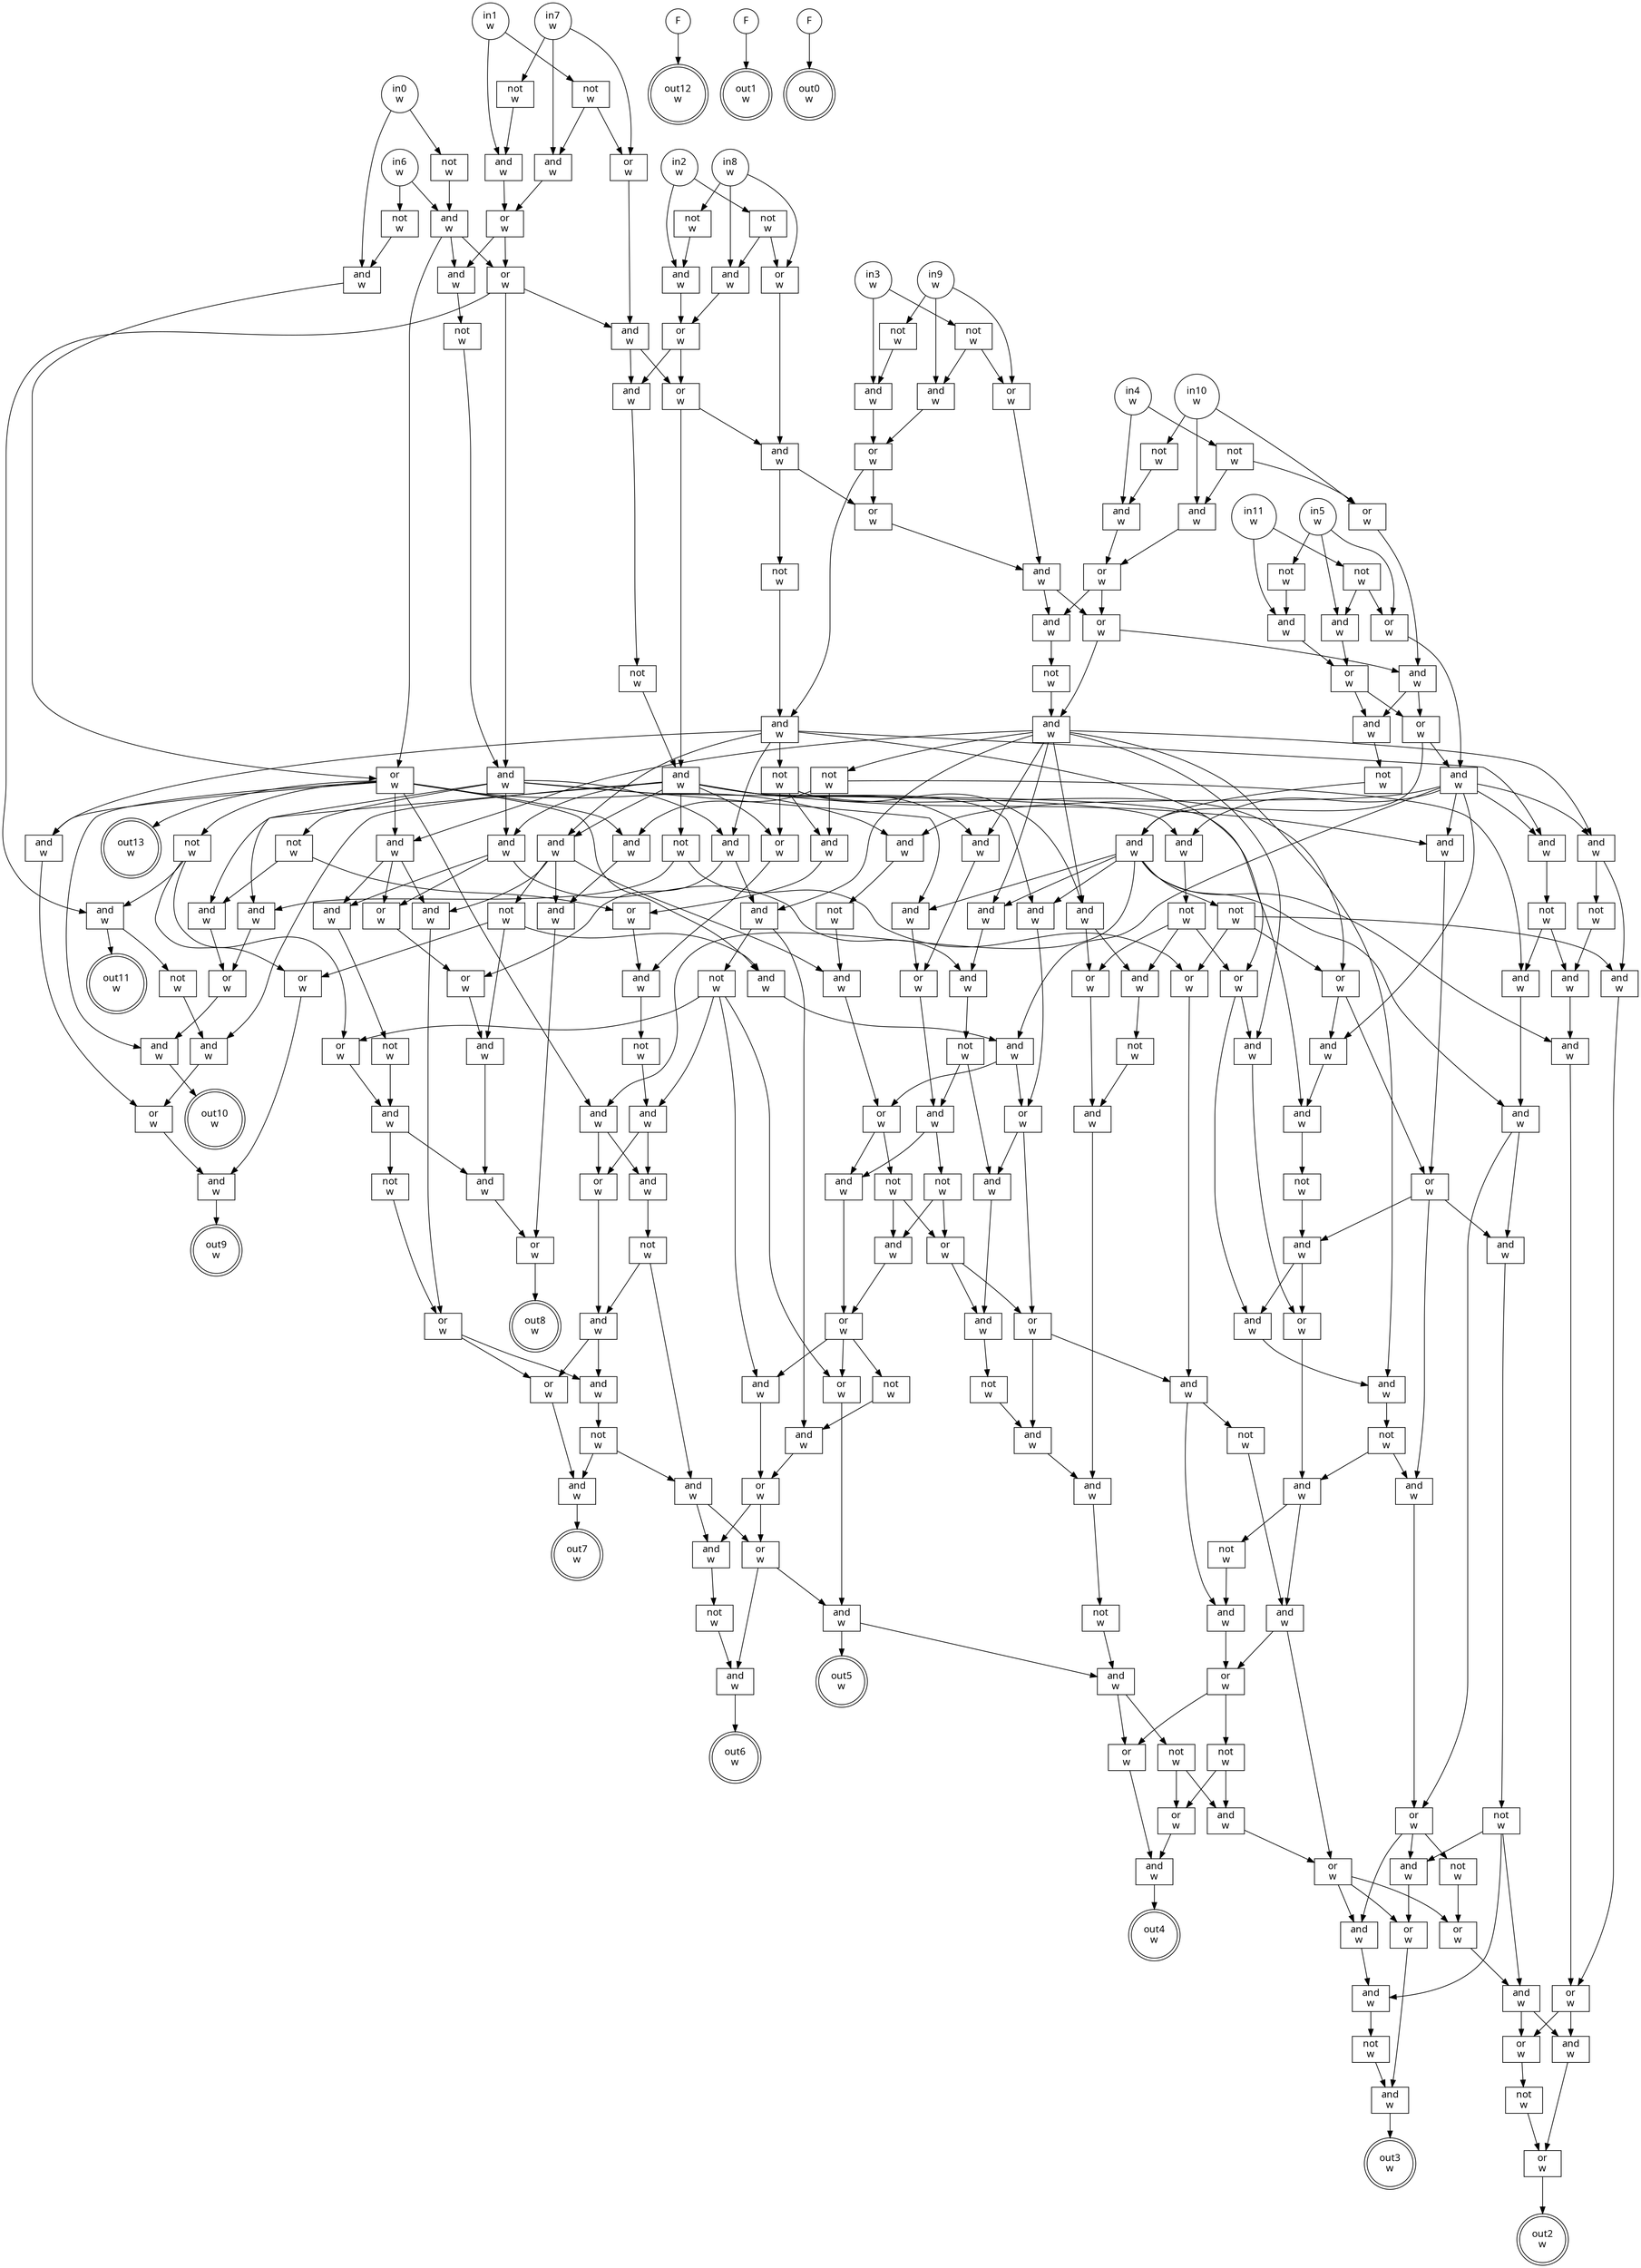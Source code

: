 digraph circuit{
	node [style = filled, fillcolor = white,shape=rect, fontname=geneva]
	g0 [label="in0\nw",shape=circle,fillcolor=white]
	g1 [label="in1\nw",shape=circle,fillcolor=white]
	g2 [label="in2\nw",shape=circle,fillcolor=white]
	g3 [label="in3\nw",shape=circle,fillcolor=white]
	g4 [label="in4\nw",shape=circle,fillcolor=white]
	g5 [label="in5\nw",shape=circle,fillcolor=white]
	g6 [label="in6\nw",shape=circle,fillcolor=white]
	g7 [label="in7\nw",shape=circle,fillcolor=white]
	g8 [label="in8\nw",shape=circle,fillcolor=white]
	g9 [label="in9\nw",shape=circle,fillcolor=white]
	g10 [label="in10\nw",shape=circle,fillcolor=white]
	g11 [label="in11\nw",shape=circle,fillcolor=white]
	g12 [label="F",shape=circle,fillcolor=white]
	g13 [label="F",shape=circle,fillcolor=white]
	g14 [label="F",shape=circle,fillcolor=white]
	g15 [label="not\nw",fillcolor=white]
	g16 [label="not\nw",fillcolor=white]
	g17 [label="not\nw",fillcolor=white]
	g18 [label="not\nw",fillcolor=white]
	g19 [label="not\nw",fillcolor=white]
	g20 [label="not\nw",fillcolor=white]
	g21 [label="and\nw",fillcolor=white]
	g22 [label="or\nw",fillcolor=white]
	g23 [label="not\nw",fillcolor=white]
	g24 [label="and\nw",fillcolor=white]
	g25 [label="or\nw",fillcolor=white]
	g26 [label="and\nw",fillcolor=white]
	g27 [label="not\nw",fillcolor=white]
	g28 [label="and\nw",fillcolor=white]
	g29 [label="or\nw",fillcolor=white]
	g30 [label="or\nw",fillcolor=white]
	g31 [label="and\nw",fillcolor=white]
	g32 [label="not\nw",fillcolor=white]
	g33 [label="and\nw",fillcolor=white]
	g34 [label="or\nw",fillcolor=white]
	g35 [label="or\nw",fillcolor=white]
	g36 [label="and\nw",fillcolor=white]
	g37 [label="not\nw",fillcolor=white]
	g38 [label="and\nw",fillcolor=white]
	g39 [label="or\nw",fillcolor=white]
	g40 [label="or\nw",fillcolor=white]
	g41 [label="and\nw",fillcolor=white]
	g42 [label="not\nw",fillcolor=white]
	g43 [label="and\nw",fillcolor=white]
	g44 [label="or\nw",fillcolor=white]
	g45 [label="or\nw",fillcolor=white]
	g46 [label="and\nw",fillcolor=white]
	g47 [label="not\nw",fillcolor=white]
	g48 [label="and\nw",fillcolor=white]
	g49 [label="or\nw",fillcolor=white]
	g50 [label="and\nw",fillcolor=white]
	g51 [label="or\nw",fillcolor=white]
	g52 [label="and\nw",fillcolor=white]
	g53 [label="or\nw",fillcolor=white]
	g54 [label="and\nw",fillcolor=white]
	g55 [label="or\nw",fillcolor=white]
	g56 [label="and\nw",fillcolor=white]
	g57 [label="or\nw",fillcolor=white]
	g58 [label="and\nw",fillcolor=white]
	g59 [label="and\nw",fillcolor=white]
	g60 [label="not\nw",fillcolor=white]
	g61 [label="and\nw",fillcolor=white]
	g62 [label="not\nw",fillcolor=white]
	g63 [label="and\nw",fillcolor=white]
	g64 [label="not\nw",fillcolor=white]
	g65 [label="and\nw",fillcolor=white]
	g66 [label="and\nw",fillcolor=white]
	g67 [label="and\nw",fillcolor=white]
	g68 [label="and\nw",fillcolor=white]
	g69 [label="not\nw",fillcolor=white]
	g70 [label="not\nw",fillcolor=white]
	g71 [label="not\nw",fillcolor=white]
	g72 [label="and\nw",fillcolor=white]
	g73 [label="and\nw",fillcolor=white]
	g74 [label="not\nw",fillcolor=white]
	g75 [label="and\nw",fillcolor=white]
	g76 [label="and\nw",fillcolor=white]
	g77 [label="and\nw",fillcolor=white]
	g78 [label="and\nw",fillcolor=white]
	g79 [label="or\nw",fillcolor=white]
	g80 [label="not\nw",fillcolor=white]
	g81 [label="and\nw",fillcolor=white]
	g82 [label="or\nw",fillcolor=white]
	g83 [label="and\nw",fillcolor=white]
	g84 [label="and\nw",fillcolor=white]
	g85 [label="and\nw",fillcolor=white]
	g86 [label="not\nw",fillcolor=white]
	g87 [label="and\nw",fillcolor=white]
	g88 [label="and\nw",fillcolor=white]
	g89 [label="not\nw",fillcolor=white]
	g90 [label="or\nw",fillcolor=white]
	g91 [label="and\nw",fillcolor=white]
	g92 [label="and\nw",fillcolor=white]
	g93 [label="and\nw",fillcolor=white]
	g94 [label="not\nw",fillcolor=white]
	g95 [label="and\nw",fillcolor=white]
	g96 [label="or\nw",fillcolor=white]
	g97 [label="and\nw",fillcolor=white]
	g98 [label="and\nw",fillcolor=white]
	g99 [label="not\nw",fillcolor=white]
	g100 [label="not\nw",fillcolor=white]
	g101 [label="or\nw",fillcolor=white]
	g102 [label="or\nw",fillcolor=white]
	g103 [label="and\nw",fillcolor=white]
	g104 [label="and\nw",fillcolor=white]
	g105 [label="and\nw",fillcolor=white]
	g106 [label="and\nw",fillcolor=white]
	g107 [label="and\nw",fillcolor=white]
	g108 [label="and\nw",fillcolor=white]
	g109 [label="and\nw",fillcolor=white]
	g110 [label="not\nw",fillcolor=white]
	g111 [label="and\nw",fillcolor=white]
	g112 [label="and\nw",fillcolor=white]
	g113 [label="and\nw",fillcolor=white]
	g114 [label="or\nw",fillcolor=white]
	g115 [label="not\nw",fillcolor=white]
	g116 [label="or\nw",fillcolor=white]
	g117 [label="not\nw",fillcolor=white]
	g118 [label="and\nw",fillcolor=white]
	g119 [label="not\nw",fillcolor=white]
	g120 [label="and\nw",fillcolor=white]
	g121 [label="or\nw",fillcolor=white]
	g122 [label="or\nw",fillcolor=white]
	g123 [label="and\nw",fillcolor=white]
	g124 [label="and\nw",fillcolor=white]
	g125 [label="not\nw",fillcolor=white]
	g126 [label="and\nw",fillcolor=white]
	g127 [label="and\nw",fillcolor=white]
	g128 [label="and\nw",fillcolor=white]
	g129 [label="and\nw",fillcolor=white]
	g130 [label="not\nw",fillcolor=white]
	g131 [label="or\nw",fillcolor=white]
	g132 [label="and\nw",fillcolor=white]
	g133 [label="or\nw",fillcolor=white]
	g134 [label="or\nw",fillcolor=white]
	g135 [label="and\nw",fillcolor=white]
	g136 [label="and\nw",fillcolor=white]
	g137 [label="not\nw",fillcolor=white]
	g138 [label="and\nw",fillcolor=white]
	g139 [label="and\nw",fillcolor=white]
	g140 [label="or\nw",fillcolor=white]
	g141 [label="not\nw",fillcolor=white]
	g142 [label="or\nw",fillcolor=white]
	g143 [label="and\nw",fillcolor=white]
	g144 [label="not\nw",fillcolor=white]
	g145 [label="and\nw",fillcolor=white]
	g146 [label="and\nw",fillcolor=white]
	g147 [label="or\nw",fillcolor=white]
	g148 [label="and\nw",fillcolor=white]
	g149 [label="and\nw",fillcolor=white]
	g150 [label="not\nw",fillcolor=white]
	g151 [label="and\nw",fillcolor=white]
	g152 [label="or\nw",fillcolor=white]
	g153 [label="and\nw",fillcolor=white]
	g154 [label="or\nw",fillcolor=white]
	g155 [label="not\nw",fillcolor=white]
	g156 [label="and\nw",fillcolor=white]
	g157 [label="or\nw",fillcolor=white]
	g158 [label="or\nw",fillcolor=white]
	g159 [label="or\nw",fillcolor=white]
	g160 [label="and\nw",fillcolor=white]
	g161 [label="not\nw",fillcolor=white]
	g162 [label="and\nw",fillcolor=white]
	g163 [label="not\nw",fillcolor=white]
	g164 [label="and\nw",fillcolor=white]
	g165 [label="and\nw",fillcolor=white]
	g166 [label="not\nw",fillcolor=white]
	g167 [label="or\nw",fillcolor=white]
	g168 [label="and\nw",fillcolor=white]
	g169 [label="and\nw",fillcolor=white]
	g170 [label="not\nw",fillcolor=white]
	g171 [label="and\nw",fillcolor=white]
	g172 [label="or\nw",fillcolor=white]
	g173 [label="and\nw",fillcolor=white]
	g174 [label="not\nw",fillcolor=white]
	g175 [label="and\nw",fillcolor=white]
	g176 [label="or\nw",fillcolor=white]
	g177 [label="and\nw",fillcolor=white]
	g178 [label="and\nw",fillcolor=white]
	g179 [label="not\nw",fillcolor=white]
	g180 [label="and\nw",fillcolor=white]
	g181 [label="or\nw",fillcolor=white]
	g182 [label="not\nw",fillcolor=white]
	g183 [label="and\nw",fillcolor=white]
	g184 [label="not\nw",fillcolor=white]
	g185 [label="or\nw",fillcolor=white]
	g186 [label="and\nw",fillcolor=white]
	g187 [label="and\nw",fillcolor=white]
	g188 [label="not\nw",fillcolor=white]
	g189 [label="not\nw",fillcolor=white]
	g190 [label="and\nw",fillcolor=white]
	g191 [label="or\nw",fillcolor=white]
	g192 [label="and\nw",fillcolor=white]
	g193 [label="or\nw",fillcolor=white]
	g194 [label="and\nw",fillcolor=white]
	g195 [label="not\nw",fillcolor=white]
	g196 [label="and\nw",fillcolor=white]
	g197 [label="and\nw",fillcolor=white]
	g198 [label="not\nw",fillcolor=white]
	g199 [label="or\nw",fillcolor=white]
	g200 [label="and\nw",fillcolor=white]
	g201 [label="or\nw",fillcolor=white]
	g202 [label="and\nw",fillcolor=white]
	g203 [label="not\nw",fillcolor=white]
	g204 [label="and\nw",fillcolor=white]
	g205 [label="and\nw",fillcolor=white]
	g206 [label="and\nw",fillcolor=white]
	g207 [label="not\nw",fillcolor=white]
	g208 [label="or\nw",fillcolor=white]
	g209 [label="and\nw",fillcolor=white]
	g210 [label="and\nw",fillcolor=white]
	g211 [label="and\nw",fillcolor=white]
	g212 [label="or\nw",fillcolor=white]
	g213 [label="not\nw",fillcolor=white]
	g214 [label="or\nw",fillcolor=white]
	g215 [label="and\nw",fillcolor=white]
	g216 [label="and\nw",fillcolor=white]
	g217 [label="or\nw",fillcolor=white]
	g218 [label="or\nw",fillcolor=white]
	g219 [label="and\nw",fillcolor=white]
	g220 [label="and\nw",fillcolor=white]
	g221 [label="not\nw",fillcolor=white]
	g222 [label="and\nw",fillcolor=white]
	g223 [label="or\nw",fillcolor=white]
	g224 [label="and\nw",fillcolor=white]
	g225 [label="and\nw",fillcolor=white]
	g226 [label="or\nw",fillcolor=white]
	g227 [label="not\nw",fillcolor=white]
	g228 [label="or\nw",fillcolor=white]
	g229 [label="out0\nw",shape=doublecircle,fillcolor=white]
	g230 [label="out1\nw",shape=doublecircle,fillcolor=white]
	g231 [label="out2\nw",shape=doublecircle,fillcolor=white]
	g232 [label="out3\nw",shape=doublecircle,fillcolor=white]
	g233 [label="out4\nw",shape=doublecircle,fillcolor=white]
	g234 [label="out5\nw",shape=doublecircle,fillcolor=white]
	g235 [label="out6\nw",shape=doublecircle,fillcolor=white]
	g236 [label="out7\nw",shape=doublecircle,fillcolor=white]
	g237 [label="out8\nw",shape=doublecircle,fillcolor=white]
	g238 [label="out9\nw",shape=doublecircle,fillcolor=white]
	g239 [label="out10\nw",shape=doublecircle,fillcolor=white]
	g240 [label="out11\nw",shape=doublecircle,fillcolor=white]
	g241 [label="out12\nw",shape=doublecircle,fillcolor=white]
	g242 [label="out13\nw",shape=doublecircle,fillcolor=white]
	edge [fontname=Geneva,fontcolor=forestgreen]
	g0->g46
	g0->g47
	g1->g41
	g1->g42
	g2->g36
	g2->g37
	g3->g31
	g3->g32
	g4->g26
	g4->g27
	g5->g21
	g5->g22
	g5->g23
	g6->g20
	g6->g48
	g7->g19
	g7->g43
	g7->g45
	g8->g18
	g8->g38
	g8->g40
	g9->g17
	g9->g33
	g9->g35
	g10->g16
	g10->g28
	g10->g30
	g11->g15
	g11->g24
	g12->g241
	g13->g230
	g14->g229
	g15->g21
	g15->g22
	g16->g26
	g17->g31
	g18->g36
	g19->g41
	g20->g46
	g21->g25
	g22->g58
	g23->g24
	g24->g25
	g25->g57
	g25->g59
	g26->g29
	g27->g28
	g27->g30
	g28->g29
	g29->g55
	g29->g63
	g30->g56
	g31->g34
	g32->g33
	g32->g35
	g33->g34
	g34->g53
	g34->g72
	g35->g54
	g36->g39
	g37->g38
	g37->g40
	g38->g39
	g39->g51
	g39->g85
	g40->g52
	g41->g44
	g42->g43
	g42->g45
	g43->g44
	g44->g49
	g44->g124
	g45->g50
	g46->g102
	g47->g48
	g48->g49
	g48->g102
	g48->g124
	g49->g50
	g49->g118
	g49->g126
	g50->g51
	g50->g85
	g51->g52
	g51->g87
	g52->g53
	g52->g71
	g53->g54
	g54->g55
	g54->g63
	g55->g56
	g55->g65
	g56->g57
	g56->g59
	g57->g58
	g57->g61
	g58->g67
	g58->g73
	g58->g83
	g58->g95
	g58->g109
	g58->g113
	g58->g165
	g59->g60
	g60->g61
	g61->g62
	g61->g66
	g61->g76
	g61->g78
	g61->g92
	g61->g108
	g61->g146
	g62->g68
	g62->g82
	g62->g101
	g63->g64
	g64->g65
	g65->g66
	g65->g67
	g65->g70
	g65->g84
	g65->g91
	g65->g104
	g65->g129
	g65->g169
	g65->g175
	g66->g143
	g67->g68
	g67->g69
	g68->g79
	g69->g77
	g70->g75
	g70->g81
	g70->g106
	g71->g72
	g72->g73
	g72->g80
	g72->g88
	g72->g103
	g72->g128
	g72->g167
	g73->g74
	g74->g75
	g74->g77
	g75->g76
	g76->g98
	g76->g172
	g77->g78
	g78->g79
	g79->g225
	g79->g226
	g80->g81
	g80->g82
	g80->g84
	g80->g90
	g81->g193
	g82->g83
	g82->g96
	g83->g93
	g84->g183
	g84->g185
	g85->g86
	g86->g87
	g87->g88
	g87->g90
	g87->g91
	g87->g92
	g87->g93
	g87->g95
	g87->g100
	g87->g120
	g87->g132
	g87->g190
	g88->g89
	g88->g105
	g88->g107
	g88->g111
	g89->g112
	g89->g122
	g89->g135
	g90->g194
	g91->g147
	g92->g116
	g93->g94
	g94->g97
	g95->g96
	g96->g97
	g96->g98
	g96->g171
	g97->g168
	g97->g176
	g98->g99
	g99->g173
	g99->g220
	g99->g224
	g100->g101
	g100->g127
	g101->g160
	g102->g103
	g102->g104
	g102->g106
	g102->g108
	g102->g109
	g102->g112
	g102->g117
	g102->g192
	g102->g242
	g103->g121
	g104->g105
	g104->g133
	g104->g136
	g105->g142
	g106->g107
	g107->g140
	g108->g197
	g108->g199
	g109->g110
	g110->g111
	g111->g114
	g112->g113
	g113->g114
	g113->g116
	g114->g115
	g114->g149
	g115->g151
	g115->g158
	g116->g145
	g116->g159
	g117->g118
	g117->g122
	g117->g131
	g118->g119
	g118->g240
	g119->g120
	g120->g121
	g121->g123
	g122->g123
	g123->g238
	g124->g125
	g125->g126
	g126->g127
	g126->g128
	g126->g132
	g126->g146
	g126->g165
	g126->g189
	g127->g191
	g128->g129
	g128->g134
	g129->g130
	g129->g156
	g130->g131
	g130->g153
	g130->g154
	g130->g196
	g131->g138
	g132->g133
	g132->g136
	g132->g143
	g133->g134
	g134->g135
	g135->g139
	g136->g137
	g137->g138
	g138->g139
	g138->g141
	g139->g140
	g140->g237
	g141->g142
	g142->g201
	g142->g202
	g143->g144
	g144->g145
	g144->g148
	g145->g162
	g146->g147
	g147->g148
	g148->g149
	g148->g150
	g149->g152
	g150->g151
	g150->g158
	g151->g152
	g152->g153
	g152->g154
	g152->g155
	g153->g157
	g154->g210
	g155->g156
	g156->g157
	g157->g206
	g157->g208
	g158->g159
	g158->g162
	g159->g160
	g159->g164
	g160->g161
	g160->g180
	g161->g178
	g162->g163
	g163->g164
	g164->g187
	g165->g166
	g166->g167
	g166->g183
	g166->g185
	g167->g168
	g167->g175
	g168->g169
	g169->g170
	g170->g171
	g170->g177
	g171->g172
	g172->g173
	g172->g174
	g172->g219
	g173->g218
	g174->g223
	g175->g176
	g176->g177
	g177->g178
	g177->g179
	g178->g181
	g178->g217
	g179->g180
	g180->g181
	g181->g182
	g181->g212
	g182->g214
	g182->g216
	g183->g184
	g184->g186
	g185->g186
	g186->g187
	g187->g188
	g188->g211
	g189->g190
	g189->g193
	g190->g191
	g191->g192
	g192->g239
	g193->g194
	g194->g195
	g195->g196
	g196->g197
	g196->g199
	g197->g198
	g198->g200
	g198->g205
	g199->g200
	g200->g201
	g200->g202
	g201->g204
	g202->g203
	g203->g204
	g203->g205
	g204->g236
	g205->g206
	g205->g208
	g206->g207
	g207->g209
	g208->g209
	g208->g210
	g209->g235
	g210->g211
	g210->g234
	g211->g212
	g211->g213
	g212->g215
	g213->g214
	g213->g216
	g214->g215
	g215->g233
	g216->g217
	g217->g218
	g217->g219
	g217->g223
	g218->g222
	g219->g220
	g220->g221
	g221->g222
	g222->g232
	g223->g224
	g224->g225
	g224->g226
	g225->g228
	g226->g227
	g227->g228
	g228->g231
}